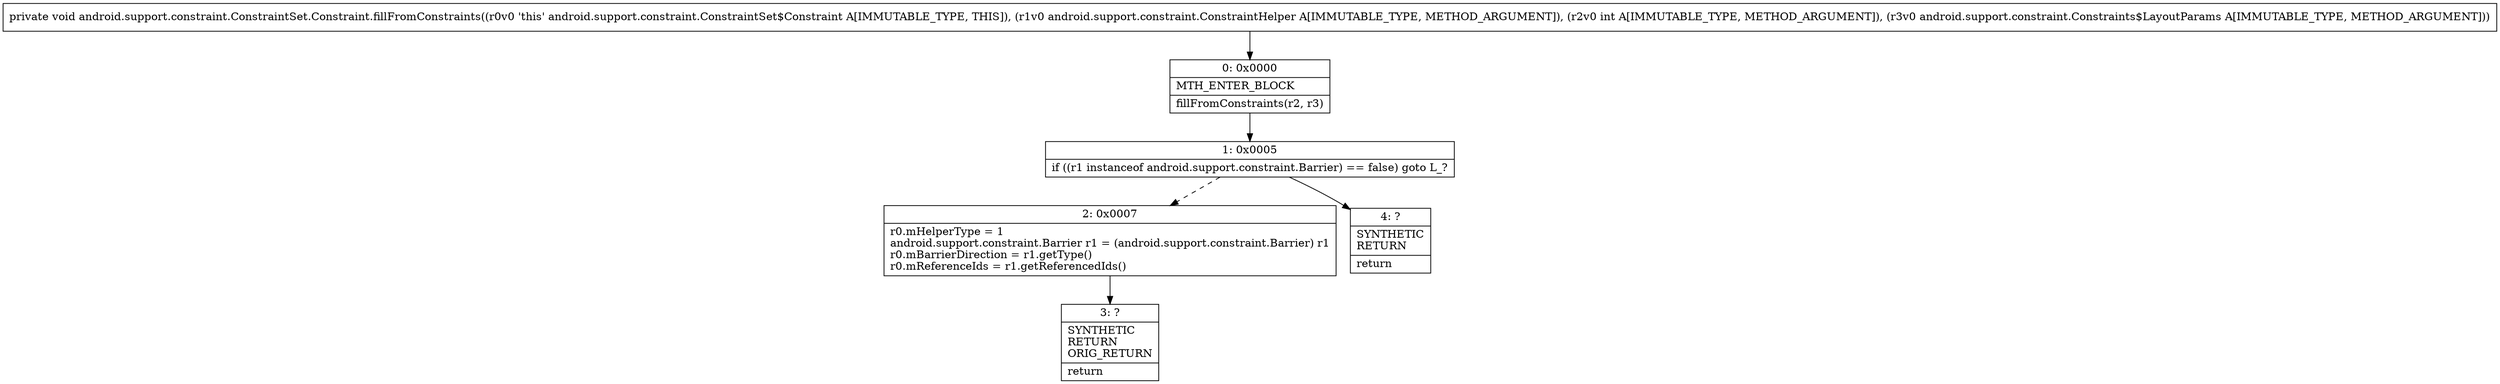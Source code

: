 digraph "CFG forandroid.support.constraint.ConstraintSet.Constraint.fillFromConstraints(Landroid\/support\/constraint\/ConstraintHelper;ILandroid\/support\/constraint\/Constraints$LayoutParams;)V" {
Node_0 [shape=record,label="{0\:\ 0x0000|MTH_ENTER_BLOCK\l|fillFromConstraints(r2, r3)\l}"];
Node_1 [shape=record,label="{1\:\ 0x0005|if ((r1 instanceof android.support.constraint.Barrier) == false) goto L_?\l}"];
Node_2 [shape=record,label="{2\:\ 0x0007|r0.mHelperType = 1\landroid.support.constraint.Barrier r1 = (android.support.constraint.Barrier) r1\lr0.mBarrierDirection = r1.getType()\lr0.mReferenceIds = r1.getReferencedIds()\l}"];
Node_3 [shape=record,label="{3\:\ ?|SYNTHETIC\lRETURN\lORIG_RETURN\l|return\l}"];
Node_4 [shape=record,label="{4\:\ ?|SYNTHETIC\lRETURN\l|return\l}"];
MethodNode[shape=record,label="{private void android.support.constraint.ConstraintSet.Constraint.fillFromConstraints((r0v0 'this' android.support.constraint.ConstraintSet$Constraint A[IMMUTABLE_TYPE, THIS]), (r1v0 android.support.constraint.ConstraintHelper A[IMMUTABLE_TYPE, METHOD_ARGUMENT]), (r2v0 int A[IMMUTABLE_TYPE, METHOD_ARGUMENT]), (r3v0 android.support.constraint.Constraints$LayoutParams A[IMMUTABLE_TYPE, METHOD_ARGUMENT])) }"];
MethodNode -> Node_0;
Node_0 -> Node_1;
Node_1 -> Node_2[style=dashed];
Node_1 -> Node_4;
Node_2 -> Node_3;
}

